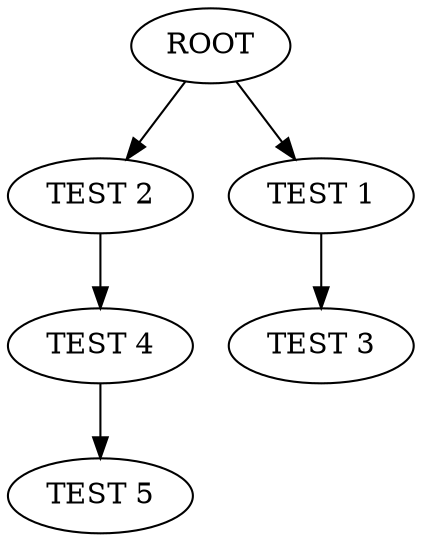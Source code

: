 strict digraph "" {
	"TEST 2" -> "TEST 4";
	"TEST 1" -> "TEST 3";
	"TEST 4" -> "TEST 5";
	ROOT -> "TEST 2";
	ROOT -> "TEST 1";
}
